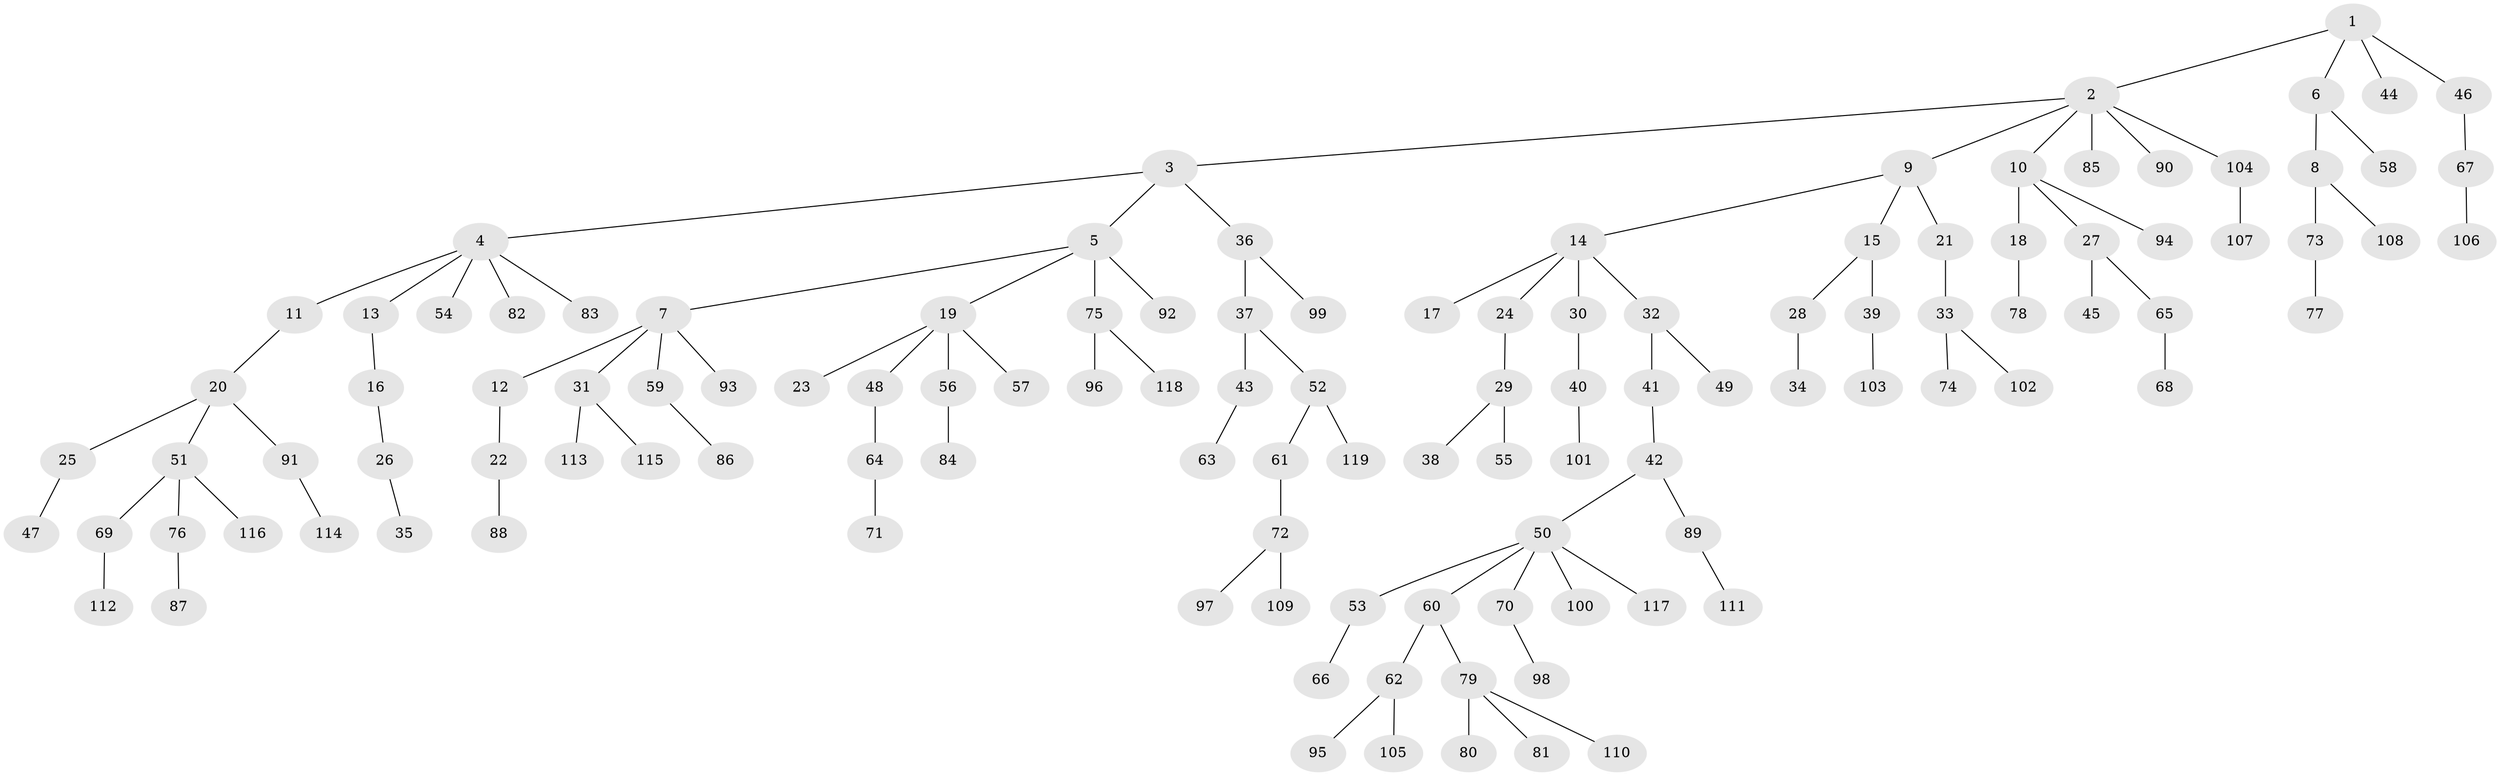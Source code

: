 // Generated by graph-tools (version 1.1) at 2025/15/03/09/25 04:15:34]
// undirected, 119 vertices, 118 edges
graph export_dot {
graph [start="1"]
  node [color=gray90,style=filled];
  1;
  2;
  3;
  4;
  5;
  6;
  7;
  8;
  9;
  10;
  11;
  12;
  13;
  14;
  15;
  16;
  17;
  18;
  19;
  20;
  21;
  22;
  23;
  24;
  25;
  26;
  27;
  28;
  29;
  30;
  31;
  32;
  33;
  34;
  35;
  36;
  37;
  38;
  39;
  40;
  41;
  42;
  43;
  44;
  45;
  46;
  47;
  48;
  49;
  50;
  51;
  52;
  53;
  54;
  55;
  56;
  57;
  58;
  59;
  60;
  61;
  62;
  63;
  64;
  65;
  66;
  67;
  68;
  69;
  70;
  71;
  72;
  73;
  74;
  75;
  76;
  77;
  78;
  79;
  80;
  81;
  82;
  83;
  84;
  85;
  86;
  87;
  88;
  89;
  90;
  91;
  92;
  93;
  94;
  95;
  96;
  97;
  98;
  99;
  100;
  101;
  102;
  103;
  104;
  105;
  106;
  107;
  108;
  109;
  110;
  111;
  112;
  113;
  114;
  115;
  116;
  117;
  118;
  119;
  1 -- 2;
  1 -- 6;
  1 -- 44;
  1 -- 46;
  2 -- 3;
  2 -- 9;
  2 -- 10;
  2 -- 85;
  2 -- 90;
  2 -- 104;
  3 -- 4;
  3 -- 5;
  3 -- 36;
  4 -- 11;
  4 -- 13;
  4 -- 54;
  4 -- 82;
  4 -- 83;
  5 -- 7;
  5 -- 19;
  5 -- 75;
  5 -- 92;
  6 -- 8;
  6 -- 58;
  7 -- 12;
  7 -- 31;
  7 -- 59;
  7 -- 93;
  8 -- 73;
  8 -- 108;
  9 -- 14;
  9 -- 15;
  9 -- 21;
  10 -- 18;
  10 -- 27;
  10 -- 94;
  11 -- 20;
  12 -- 22;
  13 -- 16;
  14 -- 17;
  14 -- 24;
  14 -- 30;
  14 -- 32;
  15 -- 28;
  15 -- 39;
  16 -- 26;
  18 -- 78;
  19 -- 23;
  19 -- 48;
  19 -- 56;
  19 -- 57;
  20 -- 25;
  20 -- 51;
  20 -- 91;
  21 -- 33;
  22 -- 88;
  24 -- 29;
  25 -- 47;
  26 -- 35;
  27 -- 45;
  27 -- 65;
  28 -- 34;
  29 -- 38;
  29 -- 55;
  30 -- 40;
  31 -- 113;
  31 -- 115;
  32 -- 41;
  32 -- 49;
  33 -- 74;
  33 -- 102;
  36 -- 37;
  36 -- 99;
  37 -- 43;
  37 -- 52;
  39 -- 103;
  40 -- 101;
  41 -- 42;
  42 -- 50;
  42 -- 89;
  43 -- 63;
  46 -- 67;
  48 -- 64;
  50 -- 53;
  50 -- 60;
  50 -- 70;
  50 -- 100;
  50 -- 117;
  51 -- 69;
  51 -- 76;
  51 -- 116;
  52 -- 61;
  52 -- 119;
  53 -- 66;
  56 -- 84;
  59 -- 86;
  60 -- 62;
  60 -- 79;
  61 -- 72;
  62 -- 95;
  62 -- 105;
  64 -- 71;
  65 -- 68;
  67 -- 106;
  69 -- 112;
  70 -- 98;
  72 -- 97;
  72 -- 109;
  73 -- 77;
  75 -- 96;
  75 -- 118;
  76 -- 87;
  79 -- 80;
  79 -- 81;
  79 -- 110;
  89 -- 111;
  91 -- 114;
  104 -- 107;
}

